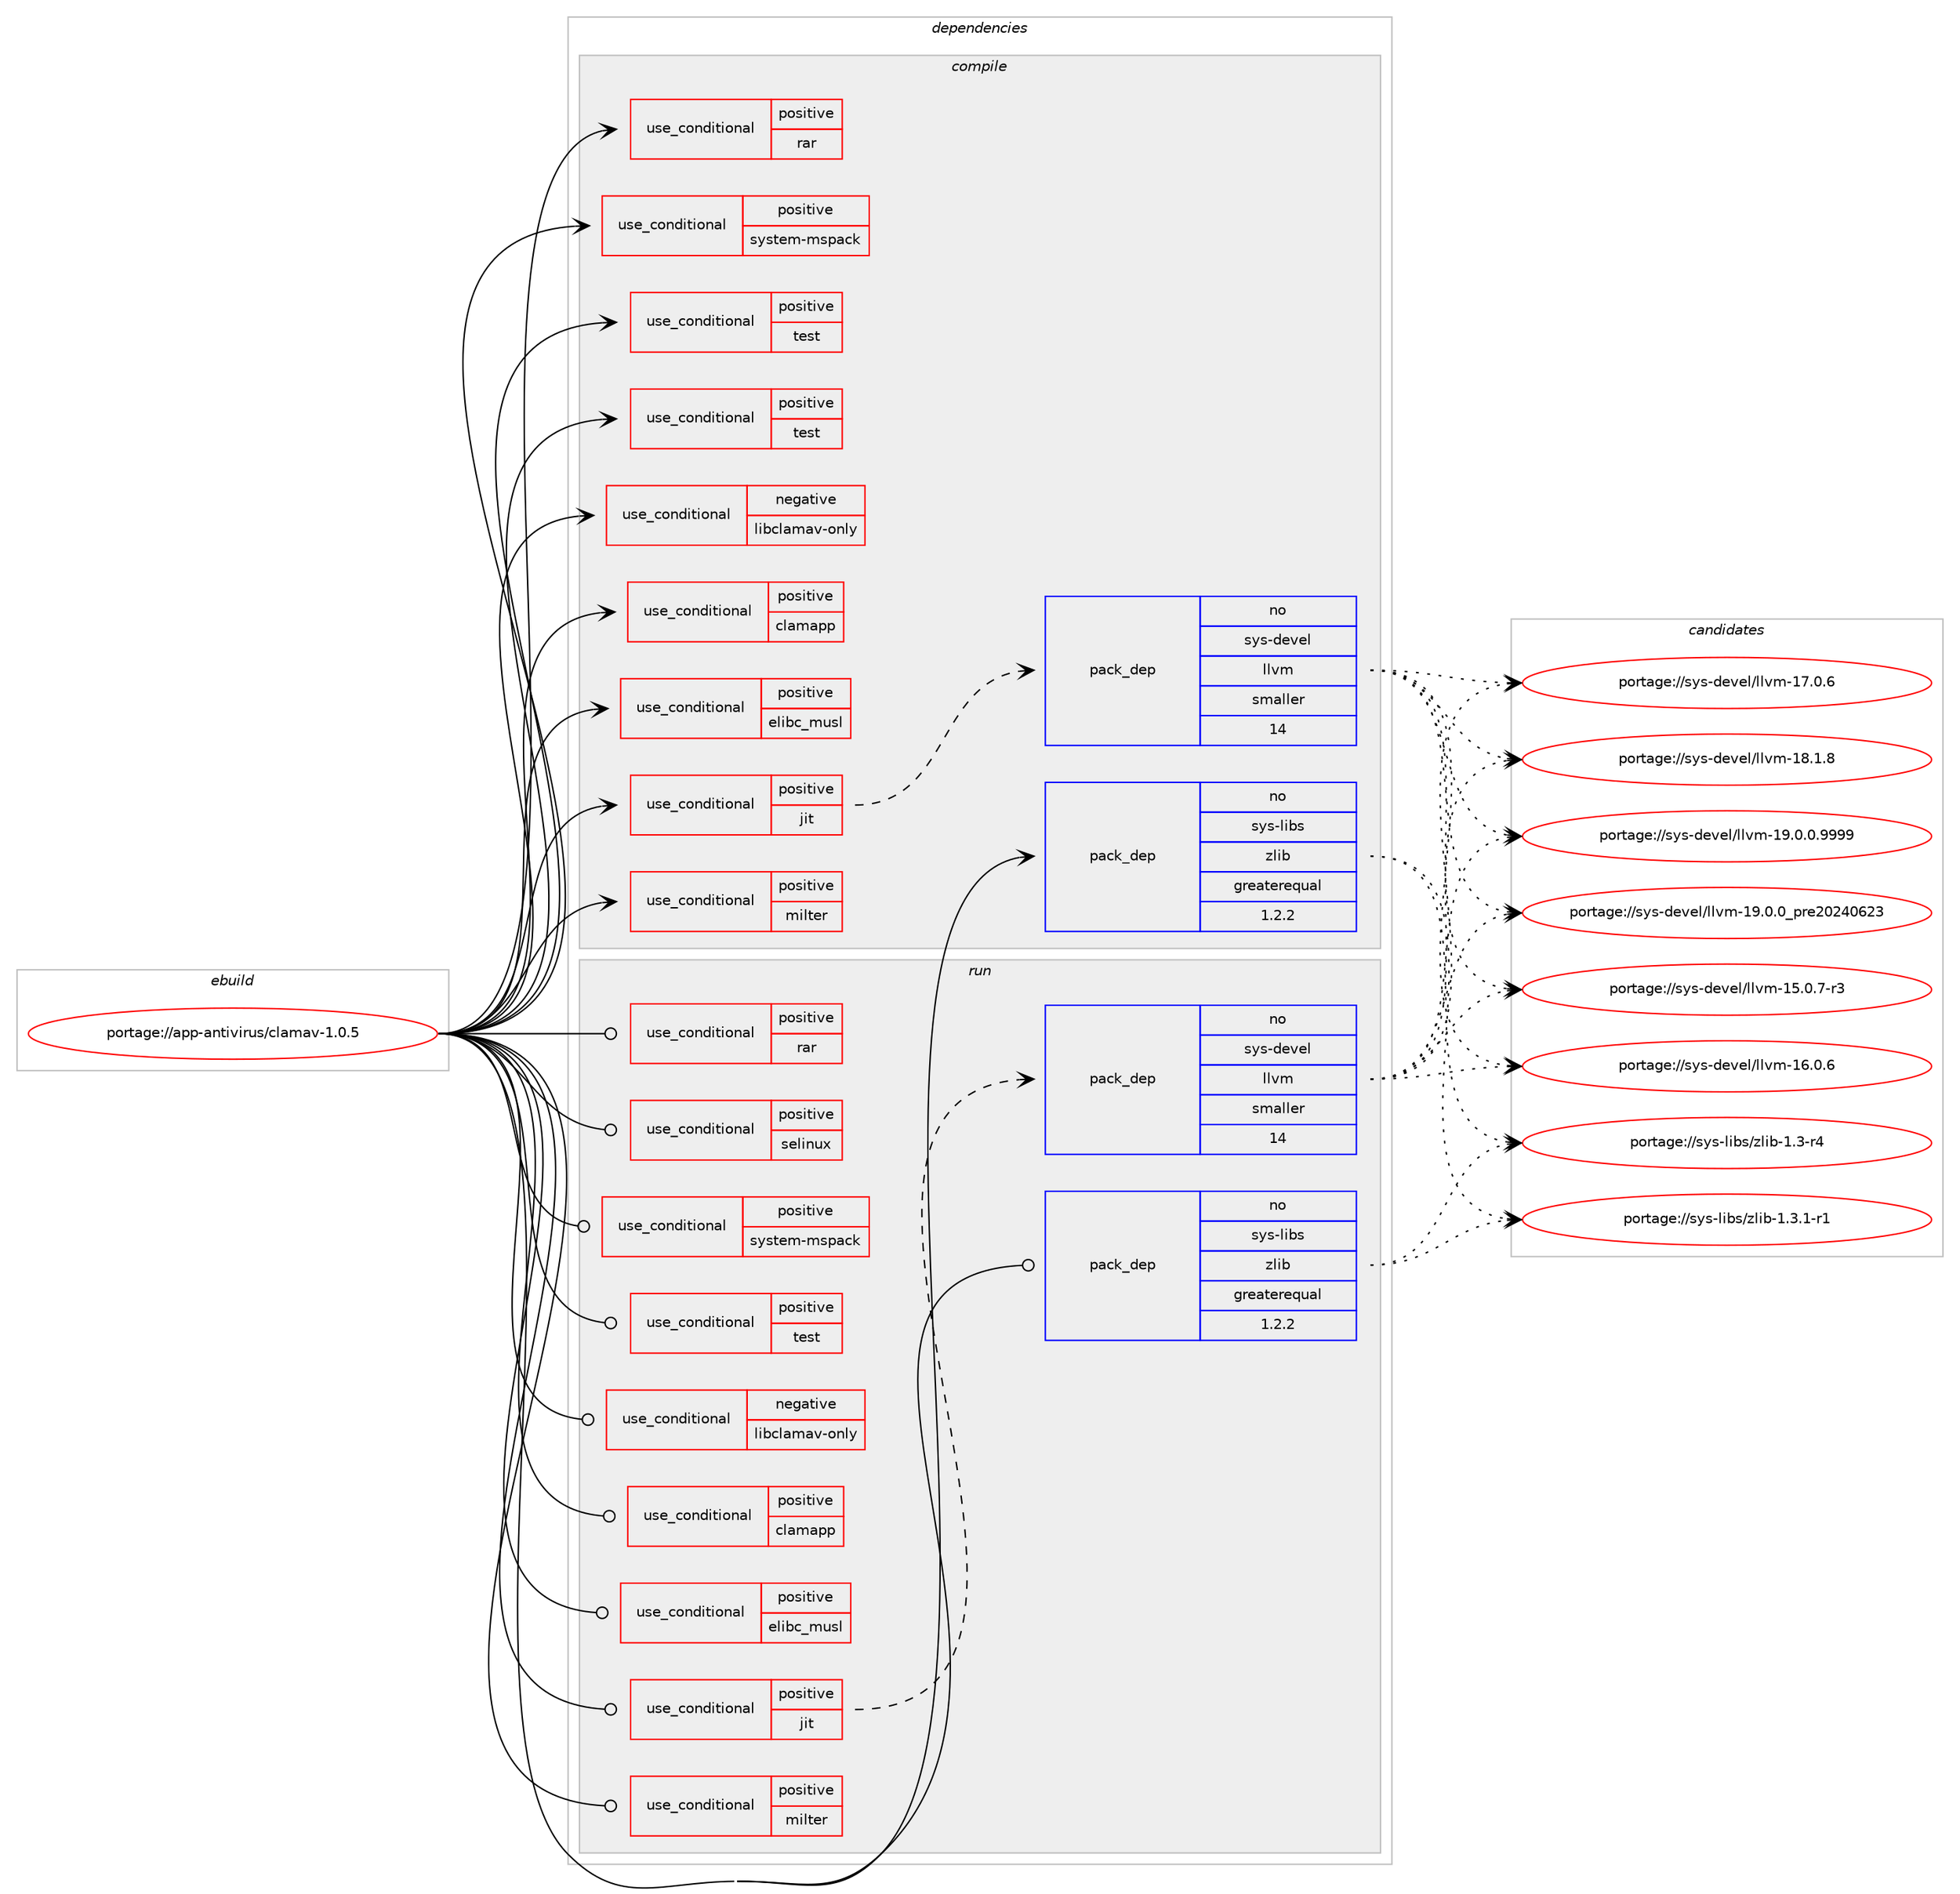 digraph prolog {

# *************
# Graph options
# *************

newrank=true;
concentrate=true;
compound=true;
graph [rankdir=LR,fontname=Helvetica,fontsize=10,ranksep=1.5];#, ranksep=2.5, nodesep=0.2];
edge  [arrowhead=vee];
node  [fontname=Helvetica,fontsize=10];

# **********
# The ebuild
# **********

subgraph cluster_leftcol {
color=gray;
rank=same;
label=<<i>ebuild</i>>;
id [label="portage://app-antivirus/clamav-1.0.5", color=red, width=4, href="../app-antivirus/clamav-1.0.5.svg"];
}

# ****************
# The dependencies
# ****************

subgraph cluster_midcol {
color=gray;
label=<<i>dependencies</i>>;
subgraph cluster_compile {
fillcolor="#eeeeee";
style=filled;
label=<<i>compile</i>>;
subgraph cond1491 {
dependency2424 [label=<<TABLE BORDER="0" CELLBORDER="1" CELLSPACING="0" CELLPADDING="4"><TR><TD ROWSPAN="3" CELLPADDING="10">use_conditional</TD></TR><TR><TD>negative</TD></TR><TR><TD>libclamav-only</TD></TR></TABLE>>, shape=none, color=red];
# *** BEGIN UNKNOWN DEPENDENCY TYPE (TODO) ***
# dependency2424 -> package_dependency(portage://app-antivirus/clamav-1.0.5,install,no,net-misc,curl,none,[,,],[],[])
# *** END UNKNOWN DEPENDENCY TYPE (TODO) ***

}
id:e -> dependency2424:w [weight=20,style="solid",arrowhead="vee"];
subgraph cond1492 {
dependency2425 [label=<<TABLE BORDER="0" CELLBORDER="1" CELLSPACING="0" CELLPADDING="4"><TR><TD ROWSPAN="3" CELLPADDING="10">use_conditional</TD></TR><TR><TD>positive</TD></TR><TR><TD>clamapp</TD></TR></TABLE>>, shape=none, color=red];
# *** BEGIN UNKNOWN DEPENDENCY TYPE (TODO) ***
# dependency2425 -> package_dependency(portage://app-antivirus/clamav-1.0.5,install,no,sys-libs,ncurses,none,[,,],any_same_slot,[])
# *** END UNKNOWN DEPENDENCY TYPE (TODO) ***

# *** BEGIN UNKNOWN DEPENDENCY TYPE (TODO) ***
# dependency2425 -> package_dependency(portage://app-antivirus/clamav-1.0.5,install,no,net-misc,curl,none,[,,],[],[])
# *** END UNKNOWN DEPENDENCY TYPE (TODO) ***

}
id:e -> dependency2425:w [weight=20,style="solid",arrowhead="vee"];
subgraph cond1493 {
dependency2426 [label=<<TABLE BORDER="0" CELLBORDER="1" CELLSPACING="0" CELLPADDING="4"><TR><TD ROWSPAN="3" CELLPADDING="10">use_conditional</TD></TR><TR><TD>positive</TD></TR><TR><TD>elibc_musl</TD></TR></TABLE>>, shape=none, color=red];
# *** BEGIN UNKNOWN DEPENDENCY TYPE (TODO) ***
# dependency2426 -> package_dependency(portage://app-antivirus/clamav-1.0.5,install,no,sys-libs,fts-standalone,none,[,,],[],[])
# *** END UNKNOWN DEPENDENCY TYPE (TODO) ***

}
id:e -> dependency2426:w [weight=20,style="solid",arrowhead="vee"];
subgraph cond1494 {
dependency2427 [label=<<TABLE BORDER="0" CELLBORDER="1" CELLSPACING="0" CELLPADDING="4"><TR><TD ROWSPAN="3" CELLPADDING="10">use_conditional</TD></TR><TR><TD>positive</TD></TR><TR><TD>jit</TD></TR></TABLE>>, shape=none, color=red];
subgraph pack907 {
dependency2428 [label=<<TABLE BORDER="0" CELLBORDER="1" CELLSPACING="0" CELLPADDING="4" WIDTH="220"><TR><TD ROWSPAN="6" CELLPADDING="30">pack_dep</TD></TR><TR><TD WIDTH="110">no</TD></TR><TR><TD>sys-devel</TD></TR><TR><TD>llvm</TD></TR><TR><TD>smaller</TD></TR><TR><TD>14</TD></TR></TABLE>>, shape=none, color=blue];
}
dependency2427:e -> dependency2428:w [weight=20,style="dashed",arrowhead="vee"];
}
id:e -> dependency2427:w [weight=20,style="solid",arrowhead="vee"];
subgraph cond1495 {
dependency2429 [label=<<TABLE BORDER="0" CELLBORDER="1" CELLSPACING="0" CELLPADDING="4"><TR><TD ROWSPAN="3" CELLPADDING="10">use_conditional</TD></TR><TR><TD>positive</TD></TR><TR><TD>milter</TD></TR></TABLE>>, shape=none, color=red];
# *** BEGIN UNKNOWN DEPENDENCY TYPE (TODO) ***
# dependency2429 -> package_dependency(portage://app-antivirus/clamav-1.0.5,install,no,mail-filter,libmilter,none,[,,],any_same_slot,[])
# *** END UNKNOWN DEPENDENCY TYPE (TODO) ***

}
id:e -> dependency2429:w [weight=20,style="solid",arrowhead="vee"];
subgraph cond1496 {
dependency2430 [label=<<TABLE BORDER="0" CELLBORDER="1" CELLSPACING="0" CELLPADDING="4"><TR><TD ROWSPAN="3" CELLPADDING="10">use_conditional</TD></TR><TR><TD>positive</TD></TR><TR><TD>rar</TD></TR></TABLE>>, shape=none, color=red];
# *** BEGIN UNKNOWN DEPENDENCY TYPE (TODO) ***
# dependency2430 -> package_dependency(portage://app-antivirus/clamav-1.0.5,install,no,app-arch,unrar,none,[,,],[],[])
# *** END UNKNOWN DEPENDENCY TYPE (TODO) ***

}
id:e -> dependency2430:w [weight=20,style="solid",arrowhead="vee"];
subgraph cond1497 {
dependency2431 [label=<<TABLE BORDER="0" CELLBORDER="1" CELLSPACING="0" CELLPADDING="4"><TR><TD ROWSPAN="3" CELLPADDING="10">use_conditional</TD></TR><TR><TD>positive</TD></TR><TR><TD>system-mspack</TD></TR></TABLE>>, shape=none, color=red];
# *** BEGIN UNKNOWN DEPENDENCY TYPE (TODO) ***
# dependency2431 -> package_dependency(portage://app-antivirus/clamav-1.0.5,install,no,dev-libs,libmspack,none,[,,],[],[])
# *** END UNKNOWN DEPENDENCY TYPE (TODO) ***

}
id:e -> dependency2431:w [weight=20,style="solid",arrowhead="vee"];
subgraph cond1498 {
dependency2432 [label=<<TABLE BORDER="0" CELLBORDER="1" CELLSPACING="0" CELLPADDING="4"><TR><TD ROWSPAN="3" CELLPADDING="10">use_conditional</TD></TR><TR><TD>positive</TD></TR><TR><TD>test</TD></TR></TABLE>>, shape=none, color=red];
# *** BEGIN UNKNOWN DEPENDENCY TYPE (TODO) ***
# dependency2432 -> package_dependency(portage://app-antivirus/clamav-1.0.5,install,no,dev-libs,check,none,[,,],[],[])
# *** END UNKNOWN DEPENDENCY TYPE (TODO) ***

}
id:e -> dependency2432:w [weight=20,style="solid",arrowhead="vee"];
subgraph cond1499 {
dependency2433 [label=<<TABLE BORDER="0" CELLBORDER="1" CELLSPACING="0" CELLPADDING="4"><TR><TD ROWSPAN="3" CELLPADDING="10">use_conditional</TD></TR><TR><TD>positive</TD></TR><TR><TD>test</TD></TR></TABLE>>, shape=none, color=red];
# *** BEGIN UNKNOWN DEPENDENCY TYPE (TODO) ***
# dependency2433 -> package_dependency(portage://app-antivirus/clamav-1.0.5,install,no,dev-python,pytest,none,[,,],[],[])
# *** END UNKNOWN DEPENDENCY TYPE (TODO) ***

}
id:e -> dependency2433:w [weight=20,style="solid",arrowhead="vee"];
# *** BEGIN UNKNOWN DEPENDENCY TYPE (TODO) ***
# id -> package_dependency(portage://app-antivirus/clamav-1.0.5,install,no,acct-group,clamav,none,[,,],[],[])
# *** END UNKNOWN DEPENDENCY TYPE (TODO) ***

# *** BEGIN UNKNOWN DEPENDENCY TYPE (TODO) ***
# id -> package_dependency(portage://app-antivirus/clamav-1.0.5,install,no,acct-user,clamav,none,[,,],[],[])
# *** END UNKNOWN DEPENDENCY TYPE (TODO) ***

# *** BEGIN UNKNOWN DEPENDENCY TYPE (TODO) ***
# id -> package_dependency(portage://app-antivirus/clamav-1.0.5,install,no,app-arch,bzip2,none,[,,],[],[])
# *** END UNKNOWN DEPENDENCY TYPE (TODO) ***

# *** BEGIN UNKNOWN DEPENDENCY TYPE (TODO) ***
# id -> package_dependency(portage://app-antivirus/clamav-1.0.5,install,no,dev-libs,json-c,none,[,,],any_same_slot,[])
# *** END UNKNOWN DEPENDENCY TYPE (TODO) ***

# *** BEGIN UNKNOWN DEPENDENCY TYPE (TODO) ***
# id -> package_dependency(portage://app-antivirus/clamav-1.0.5,install,no,dev-libs,libltdl,none,[,,],[],[])
# *** END UNKNOWN DEPENDENCY TYPE (TODO) ***

# *** BEGIN UNKNOWN DEPENDENCY TYPE (TODO) ***
# id -> package_dependency(portage://app-antivirus/clamav-1.0.5,install,no,dev-libs,libpcre2,none,[,,],any_same_slot,[])
# *** END UNKNOWN DEPENDENCY TYPE (TODO) ***

# *** BEGIN UNKNOWN DEPENDENCY TYPE (TODO) ***
# id -> package_dependency(portage://app-antivirus/clamav-1.0.5,install,no,dev-libs,libxml2,none,[,,],[],[])
# *** END UNKNOWN DEPENDENCY TYPE (TODO) ***

# *** BEGIN UNKNOWN DEPENDENCY TYPE (TODO) ***
# id -> package_dependency(portage://app-antivirus/clamav-1.0.5,install,no,dev-libs,openssl,none,[,,],any_same_slot,[])
# *** END UNKNOWN DEPENDENCY TYPE (TODO) ***

subgraph pack908 {
dependency2434 [label=<<TABLE BORDER="0" CELLBORDER="1" CELLSPACING="0" CELLPADDING="4" WIDTH="220"><TR><TD ROWSPAN="6" CELLPADDING="30">pack_dep</TD></TR><TR><TD WIDTH="110">no</TD></TR><TR><TD>sys-libs</TD></TR><TR><TD>zlib</TD></TR><TR><TD>greaterequal</TD></TR><TR><TD>1.2.2</TD></TR></TABLE>>, shape=none, color=blue];
}
id:e -> dependency2434:w [weight=20,style="solid",arrowhead="vee"];
# *** BEGIN UNKNOWN DEPENDENCY TYPE (TODO) ***
# id -> package_dependency(portage://app-antivirus/clamav-1.0.5,install,no,virtual,libiconv,none,[,,],[],[])
# *** END UNKNOWN DEPENDENCY TYPE (TODO) ***

# *** BEGIN UNKNOWN DEPENDENCY TYPE (TODO) ***
# id -> package_dependency(portage://app-antivirus/clamav-1.0.5,install,strong,sys-devel,llvm,none,[,,],[slot(0)],[])
# *** END UNKNOWN DEPENDENCY TYPE (TODO) ***

}
subgraph cluster_compileandrun {
fillcolor="#eeeeee";
style=filled;
label=<<i>compile and run</i>>;
}
subgraph cluster_run {
fillcolor="#eeeeee";
style=filled;
label=<<i>run</i>>;
subgraph cond1500 {
dependency2435 [label=<<TABLE BORDER="0" CELLBORDER="1" CELLSPACING="0" CELLPADDING="4"><TR><TD ROWSPAN="3" CELLPADDING="10">use_conditional</TD></TR><TR><TD>negative</TD></TR><TR><TD>libclamav-only</TD></TR></TABLE>>, shape=none, color=red];
# *** BEGIN UNKNOWN DEPENDENCY TYPE (TODO) ***
# dependency2435 -> package_dependency(portage://app-antivirus/clamav-1.0.5,run,no,net-misc,curl,none,[,,],[],[])
# *** END UNKNOWN DEPENDENCY TYPE (TODO) ***

}
id:e -> dependency2435:w [weight=20,style="solid",arrowhead="odot"];
subgraph cond1501 {
dependency2436 [label=<<TABLE BORDER="0" CELLBORDER="1" CELLSPACING="0" CELLPADDING="4"><TR><TD ROWSPAN="3" CELLPADDING="10">use_conditional</TD></TR><TR><TD>positive</TD></TR><TR><TD>clamapp</TD></TR></TABLE>>, shape=none, color=red];
# *** BEGIN UNKNOWN DEPENDENCY TYPE (TODO) ***
# dependency2436 -> package_dependency(portage://app-antivirus/clamav-1.0.5,run,no,sys-libs,ncurses,none,[,,],any_same_slot,[])
# *** END UNKNOWN DEPENDENCY TYPE (TODO) ***

# *** BEGIN UNKNOWN DEPENDENCY TYPE (TODO) ***
# dependency2436 -> package_dependency(portage://app-antivirus/clamav-1.0.5,run,no,net-misc,curl,none,[,,],[],[])
# *** END UNKNOWN DEPENDENCY TYPE (TODO) ***

}
id:e -> dependency2436:w [weight=20,style="solid",arrowhead="odot"];
subgraph cond1502 {
dependency2437 [label=<<TABLE BORDER="0" CELLBORDER="1" CELLSPACING="0" CELLPADDING="4"><TR><TD ROWSPAN="3" CELLPADDING="10">use_conditional</TD></TR><TR><TD>positive</TD></TR><TR><TD>elibc_musl</TD></TR></TABLE>>, shape=none, color=red];
# *** BEGIN UNKNOWN DEPENDENCY TYPE (TODO) ***
# dependency2437 -> package_dependency(portage://app-antivirus/clamav-1.0.5,run,no,sys-libs,fts-standalone,none,[,,],[],[])
# *** END UNKNOWN DEPENDENCY TYPE (TODO) ***

}
id:e -> dependency2437:w [weight=20,style="solid",arrowhead="odot"];
subgraph cond1503 {
dependency2438 [label=<<TABLE BORDER="0" CELLBORDER="1" CELLSPACING="0" CELLPADDING="4"><TR><TD ROWSPAN="3" CELLPADDING="10">use_conditional</TD></TR><TR><TD>positive</TD></TR><TR><TD>jit</TD></TR></TABLE>>, shape=none, color=red];
subgraph pack909 {
dependency2439 [label=<<TABLE BORDER="0" CELLBORDER="1" CELLSPACING="0" CELLPADDING="4" WIDTH="220"><TR><TD ROWSPAN="6" CELLPADDING="30">pack_dep</TD></TR><TR><TD WIDTH="110">no</TD></TR><TR><TD>sys-devel</TD></TR><TR><TD>llvm</TD></TR><TR><TD>smaller</TD></TR><TR><TD>14</TD></TR></TABLE>>, shape=none, color=blue];
}
dependency2438:e -> dependency2439:w [weight=20,style="dashed",arrowhead="vee"];
}
id:e -> dependency2438:w [weight=20,style="solid",arrowhead="odot"];
subgraph cond1504 {
dependency2440 [label=<<TABLE BORDER="0" CELLBORDER="1" CELLSPACING="0" CELLPADDING="4"><TR><TD ROWSPAN="3" CELLPADDING="10">use_conditional</TD></TR><TR><TD>positive</TD></TR><TR><TD>milter</TD></TR></TABLE>>, shape=none, color=red];
# *** BEGIN UNKNOWN DEPENDENCY TYPE (TODO) ***
# dependency2440 -> package_dependency(portage://app-antivirus/clamav-1.0.5,run,no,mail-filter,libmilter,none,[,,],any_same_slot,[])
# *** END UNKNOWN DEPENDENCY TYPE (TODO) ***

}
id:e -> dependency2440:w [weight=20,style="solid",arrowhead="odot"];
subgraph cond1505 {
dependency2441 [label=<<TABLE BORDER="0" CELLBORDER="1" CELLSPACING="0" CELLPADDING="4"><TR><TD ROWSPAN="3" CELLPADDING="10">use_conditional</TD></TR><TR><TD>positive</TD></TR><TR><TD>rar</TD></TR></TABLE>>, shape=none, color=red];
# *** BEGIN UNKNOWN DEPENDENCY TYPE (TODO) ***
# dependency2441 -> package_dependency(portage://app-antivirus/clamav-1.0.5,run,no,app-arch,unrar,none,[,,],[],[])
# *** END UNKNOWN DEPENDENCY TYPE (TODO) ***

}
id:e -> dependency2441:w [weight=20,style="solid",arrowhead="odot"];
subgraph cond1506 {
dependency2442 [label=<<TABLE BORDER="0" CELLBORDER="1" CELLSPACING="0" CELLPADDING="4"><TR><TD ROWSPAN="3" CELLPADDING="10">use_conditional</TD></TR><TR><TD>positive</TD></TR><TR><TD>selinux</TD></TR></TABLE>>, shape=none, color=red];
# *** BEGIN UNKNOWN DEPENDENCY TYPE (TODO) ***
# dependency2442 -> package_dependency(portage://app-antivirus/clamav-1.0.5,run,no,sec-policy,selinux-clamav,none,[,,],[],[])
# *** END UNKNOWN DEPENDENCY TYPE (TODO) ***

}
id:e -> dependency2442:w [weight=20,style="solid",arrowhead="odot"];
subgraph cond1507 {
dependency2443 [label=<<TABLE BORDER="0" CELLBORDER="1" CELLSPACING="0" CELLPADDING="4"><TR><TD ROWSPAN="3" CELLPADDING="10">use_conditional</TD></TR><TR><TD>positive</TD></TR><TR><TD>system-mspack</TD></TR></TABLE>>, shape=none, color=red];
# *** BEGIN UNKNOWN DEPENDENCY TYPE (TODO) ***
# dependency2443 -> package_dependency(portage://app-antivirus/clamav-1.0.5,run,no,dev-libs,libmspack,none,[,,],[],[])
# *** END UNKNOWN DEPENDENCY TYPE (TODO) ***

}
id:e -> dependency2443:w [weight=20,style="solid",arrowhead="odot"];
subgraph cond1508 {
dependency2444 [label=<<TABLE BORDER="0" CELLBORDER="1" CELLSPACING="0" CELLPADDING="4"><TR><TD ROWSPAN="3" CELLPADDING="10">use_conditional</TD></TR><TR><TD>positive</TD></TR><TR><TD>test</TD></TR></TABLE>>, shape=none, color=red];
# *** BEGIN UNKNOWN DEPENDENCY TYPE (TODO) ***
# dependency2444 -> package_dependency(portage://app-antivirus/clamav-1.0.5,run,no,dev-python,pytest,none,[,,],[],[])
# *** END UNKNOWN DEPENDENCY TYPE (TODO) ***

}
id:e -> dependency2444:w [weight=20,style="solid",arrowhead="odot"];
# *** BEGIN UNKNOWN DEPENDENCY TYPE (TODO) ***
# id -> package_dependency(portage://app-antivirus/clamav-1.0.5,run,no,acct-group,clamav,none,[,,],[],[])
# *** END UNKNOWN DEPENDENCY TYPE (TODO) ***

# *** BEGIN UNKNOWN DEPENDENCY TYPE (TODO) ***
# id -> package_dependency(portage://app-antivirus/clamav-1.0.5,run,no,acct-user,clamav,none,[,,],[],[])
# *** END UNKNOWN DEPENDENCY TYPE (TODO) ***

# *** BEGIN UNKNOWN DEPENDENCY TYPE (TODO) ***
# id -> package_dependency(portage://app-antivirus/clamav-1.0.5,run,no,app-arch,bzip2,none,[,,],[],[])
# *** END UNKNOWN DEPENDENCY TYPE (TODO) ***

# *** BEGIN UNKNOWN DEPENDENCY TYPE (TODO) ***
# id -> package_dependency(portage://app-antivirus/clamav-1.0.5,run,no,dev-libs,json-c,none,[,,],any_same_slot,[])
# *** END UNKNOWN DEPENDENCY TYPE (TODO) ***

# *** BEGIN UNKNOWN DEPENDENCY TYPE (TODO) ***
# id -> package_dependency(portage://app-antivirus/clamav-1.0.5,run,no,dev-libs,libltdl,none,[,,],[],[])
# *** END UNKNOWN DEPENDENCY TYPE (TODO) ***

# *** BEGIN UNKNOWN DEPENDENCY TYPE (TODO) ***
# id -> package_dependency(portage://app-antivirus/clamav-1.0.5,run,no,dev-libs,libpcre2,none,[,,],any_same_slot,[])
# *** END UNKNOWN DEPENDENCY TYPE (TODO) ***

# *** BEGIN UNKNOWN DEPENDENCY TYPE (TODO) ***
# id -> package_dependency(portage://app-antivirus/clamav-1.0.5,run,no,dev-libs,libxml2,none,[,,],[],[])
# *** END UNKNOWN DEPENDENCY TYPE (TODO) ***

# *** BEGIN UNKNOWN DEPENDENCY TYPE (TODO) ***
# id -> package_dependency(portage://app-antivirus/clamav-1.0.5,run,no,dev-libs,openssl,none,[,,],any_same_slot,[])
# *** END UNKNOWN DEPENDENCY TYPE (TODO) ***

subgraph pack910 {
dependency2445 [label=<<TABLE BORDER="0" CELLBORDER="1" CELLSPACING="0" CELLPADDING="4" WIDTH="220"><TR><TD ROWSPAN="6" CELLPADDING="30">pack_dep</TD></TR><TR><TD WIDTH="110">no</TD></TR><TR><TD>sys-libs</TD></TR><TR><TD>zlib</TD></TR><TR><TD>greaterequal</TD></TR><TR><TD>1.2.2</TD></TR></TABLE>>, shape=none, color=blue];
}
id:e -> dependency2445:w [weight=20,style="solid",arrowhead="odot"];
# *** BEGIN UNKNOWN DEPENDENCY TYPE (TODO) ***
# id -> package_dependency(portage://app-antivirus/clamav-1.0.5,run,no,virtual,libiconv,none,[,,],[],[])
# *** END UNKNOWN DEPENDENCY TYPE (TODO) ***

# *** BEGIN UNKNOWN DEPENDENCY TYPE (TODO) ***
# id -> package_dependency(portage://app-antivirus/clamav-1.0.5,run,no,virtual,tmpfiles,none,[,,],[],[])
# *** END UNKNOWN DEPENDENCY TYPE (TODO) ***

}
}

# **************
# The candidates
# **************

subgraph cluster_choices {
rank=same;
color=gray;
label=<<i>candidates</i>>;

subgraph choice907 {
color=black;
nodesep=1;
choice1151211154510010111810110847108108118109454953464846554511451 [label="portage://sys-devel/llvm-15.0.7-r3", color=red, width=4,href="../sys-devel/llvm-15.0.7-r3.svg"];
choice115121115451001011181011084710810811810945495446484654 [label="portage://sys-devel/llvm-16.0.6", color=red, width=4,href="../sys-devel/llvm-16.0.6.svg"];
choice115121115451001011181011084710810811810945495546484654 [label="portage://sys-devel/llvm-17.0.6", color=red, width=4,href="../sys-devel/llvm-17.0.6.svg"];
choice115121115451001011181011084710810811810945495646494656 [label="portage://sys-devel/llvm-18.1.8", color=red, width=4,href="../sys-devel/llvm-18.1.8.svg"];
choice1151211154510010111810110847108108118109454957464846484657575757 [label="portage://sys-devel/llvm-19.0.0.9999", color=red, width=4,href="../sys-devel/llvm-19.0.0.9999.svg"];
choice115121115451001011181011084710810811810945495746484648951121141015048505248545051 [label="portage://sys-devel/llvm-19.0.0_pre20240623", color=red, width=4,href="../sys-devel/llvm-19.0.0_pre20240623.svg"];
dependency2428:e -> choice1151211154510010111810110847108108118109454953464846554511451:w [style=dotted,weight="100"];
dependency2428:e -> choice115121115451001011181011084710810811810945495446484654:w [style=dotted,weight="100"];
dependency2428:e -> choice115121115451001011181011084710810811810945495546484654:w [style=dotted,weight="100"];
dependency2428:e -> choice115121115451001011181011084710810811810945495646494656:w [style=dotted,weight="100"];
dependency2428:e -> choice1151211154510010111810110847108108118109454957464846484657575757:w [style=dotted,weight="100"];
dependency2428:e -> choice115121115451001011181011084710810811810945495746484648951121141015048505248545051:w [style=dotted,weight="100"];
}
subgraph choice908 {
color=black;
nodesep=1;
choice11512111545108105981154712210810598454946514511452 [label="portage://sys-libs/zlib-1.3-r4", color=red, width=4,href="../sys-libs/zlib-1.3-r4.svg"];
choice115121115451081059811547122108105984549465146494511449 [label="portage://sys-libs/zlib-1.3.1-r1", color=red, width=4,href="../sys-libs/zlib-1.3.1-r1.svg"];
dependency2434:e -> choice11512111545108105981154712210810598454946514511452:w [style=dotted,weight="100"];
dependency2434:e -> choice115121115451081059811547122108105984549465146494511449:w [style=dotted,weight="100"];
}
subgraph choice909 {
color=black;
nodesep=1;
choice1151211154510010111810110847108108118109454953464846554511451 [label="portage://sys-devel/llvm-15.0.7-r3", color=red, width=4,href="../sys-devel/llvm-15.0.7-r3.svg"];
choice115121115451001011181011084710810811810945495446484654 [label="portage://sys-devel/llvm-16.0.6", color=red, width=4,href="../sys-devel/llvm-16.0.6.svg"];
choice115121115451001011181011084710810811810945495546484654 [label="portage://sys-devel/llvm-17.0.6", color=red, width=4,href="../sys-devel/llvm-17.0.6.svg"];
choice115121115451001011181011084710810811810945495646494656 [label="portage://sys-devel/llvm-18.1.8", color=red, width=4,href="../sys-devel/llvm-18.1.8.svg"];
choice1151211154510010111810110847108108118109454957464846484657575757 [label="portage://sys-devel/llvm-19.0.0.9999", color=red, width=4,href="../sys-devel/llvm-19.0.0.9999.svg"];
choice115121115451001011181011084710810811810945495746484648951121141015048505248545051 [label="portage://sys-devel/llvm-19.0.0_pre20240623", color=red, width=4,href="../sys-devel/llvm-19.0.0_pre20240623.svg"];
dependency2439:e -> choice1151211154510010111810110847108108118109454953464846554511451:w [style=dotted,weight="100"];
dependency2439:e -> choice115121115451001011181011084710810811810945495446484654:w [style=dotted,weight="100"];
dependency2439:e -> choice115121115451001011181011084710810811810945495546484654:w [style=dotted,weight="100"];
dependency2439:e -> choice115121115451001011181011084710810811810945495646494656:w [style=dotted,weight="100"];
dependency2439:e -> choice1151211154510010111810110847108108118109454957464846484657575757:w [style=dotted,weight="100"];
dependency2439:e -> choice115121115451001011181011084710810811810945495746484648951121141015048505248545051:w [style=dotted,weight="100"];
}
subgraph choice910 {
color=black;
nodesep=1;
choice11512111545108105981154712210810598454946514511452 [label="portage://sys-libs/zlib-1.3-r4", color=red, width=4,href="../sys-libs/zlib-1.3-r4.svg"];
choice115121115451081059811547122108105984549465146494511449 [label="portage://sys-libs/zlib-1.3.1-r1", color=red, width=4,href="../sys-libs/zlib-1.3.1-r1.svg"];
dependency2445:e -> choice11512111545108105981154712210810598454946514511452:w [style=dotted,weight="100"];
dependency2445:e -> choice115121115451081059811547122108105984549465146494511449:w [style=dotted,weight="100"];
}
}

}
